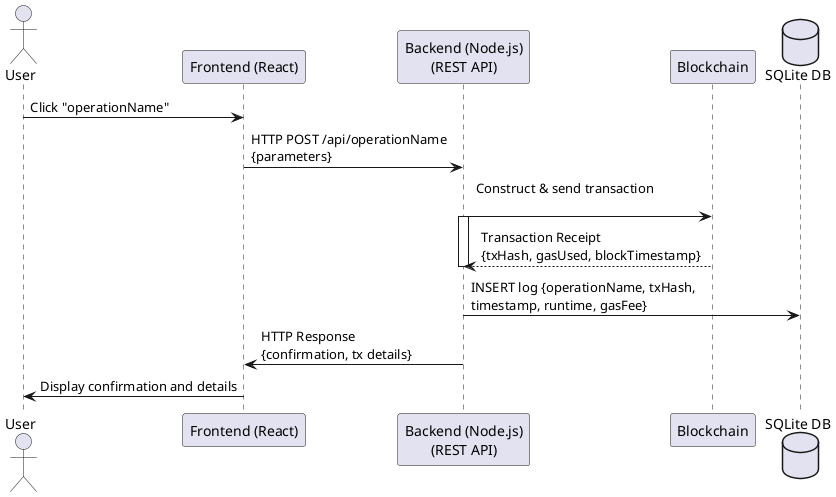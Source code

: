 @startuml
actor "User" as U
participant "Frontend (React)" as FE
participant "Backend (Node.js)\n(REST API)" as BE
participant "Blockchain" as BC
database "SQLite DB" as DB

U -> FE: Click "operationName"
FE -> BE: HTTP POST /api/operationName\n{parameters}
BE -> BC: Construct & send transaction\n
activate BE
BC --> BE: Transaction Receipt\n{txHash, gasUsed, blockTimestamp}
deactivate BE
BE -> DB: INSERT log {operationName, txHash, \ntimestamp, runtime, gasFee}
BE -> FE: HTTP Response\n{confirmation, tx details}
FE -> U: Display confirmation and details
@enduml
